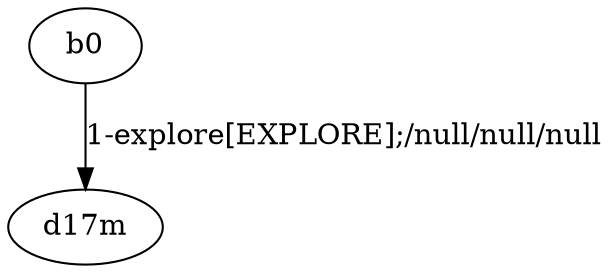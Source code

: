 # Total number of goals covered by this test: 1
# b0 --> d17m

digraph g {
"b0" -> "d17m" [label = "1-explore[EXPLORE];/null/null/null"];
}
